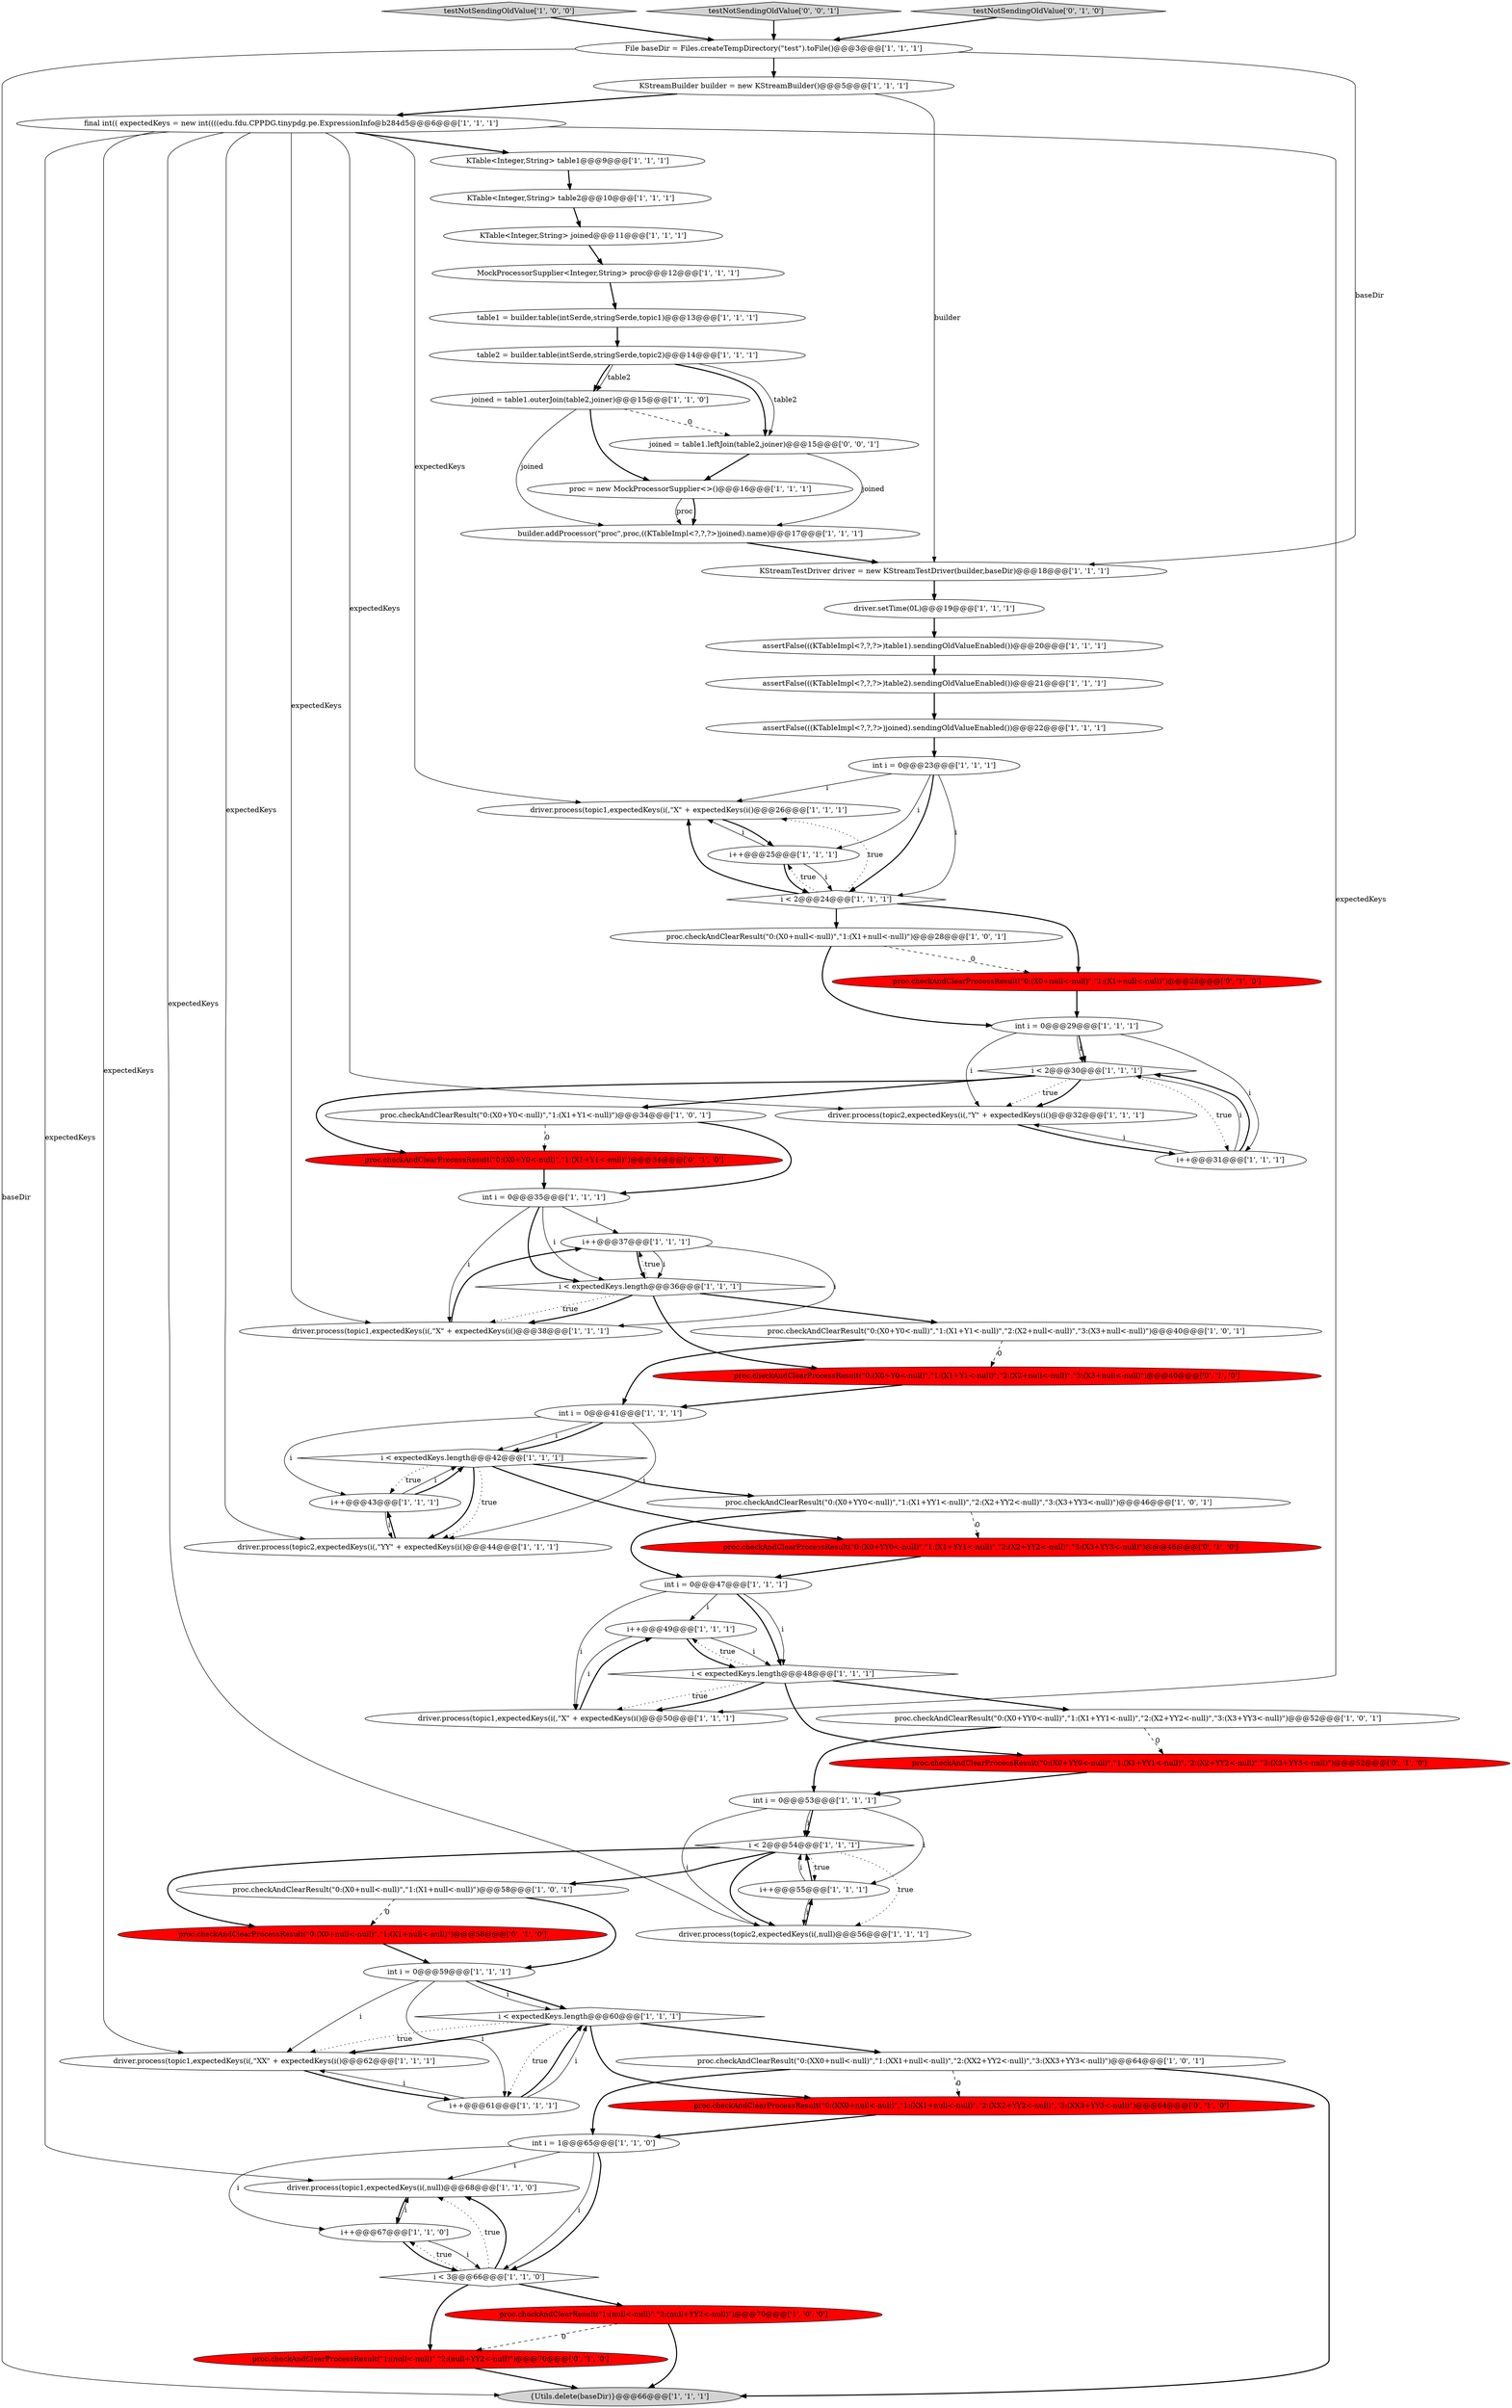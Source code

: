 digraph {
12 [style = filled, label = "assertFalse(((KTableImpl<?,?,?>)joined).sendingOldValueEnabled())@@@22@@@['1', '1', '1']", fillcolor = white, shape = ellipse image = "AAA0AAABBB1BBB"];
7 [style = filled, label = "int i = 0@@@41@@@['1', '1', '1']", fillcolor = white, shape = ellipse image = "AAA0AAABBB1BBB"];
41 [style = filled, label = "int i = 0@@@59@@@['1', '1', '1']", fillcolor = white, shape = ellipse image = "AAA0AAABBB1BBB"];
68 [style = filled, label = "joined = table1.leftJoin(table2,joiner)@@@15@@@['0', '0', '1']", fillcolor = white, shape = ellipse image = "AAA0AAABBB3BBB"];
32 [style = filled, label = "driver.process(topic1,expectedKeys(i(,null)@@@68@@@['1', '1', '0']", fillcolor = white, shape = ellipse image = "AAA0AAABBB1BBB"];
19 [style = filled, label = "proc.checkAndClearResult(\"0:(X0+null<-null)\",\"1:(X1+null<-null)\")@@@58@@@['1', '0', '1']", fillcolor = white, shape = ellipse image = "AAA0AAABBB1BBB"];
37 [style = filled, label = "int i = 0@@@47@@@['1', '1', '1']", fillcolor = white, shape = ellipse image = "AAA0AAABBB1BBB"];
20 [style = filled, label = "testNotSendingOldValue['1', '0', '0']", fillcolor = lightgray, shape = diamond image = "AAA0AAABBB1BBB"];
3 [style = filled, label = "i < expectedKeys.length@@@42@@@['1', '1', '1']", fillcolor = white, shape = diamond image = "AAA0AAABBB1BBB"];
44 [style = filled, label = "i < 2@@@30@@@['1', '1', '1']", fillcolor = white, shape = diamond image = "AAA0AAABBB1BBB"];
64 [style = filled, label = "proc.checkAndClearProcessResult(\"0:(X0+Y0<-null)\",\"1:(X1+Y1<-null)\",\"2:(X2+null<-null)\",\"3:(X3+null<-null)\")@@@40@@@['0', '1', '0']", fillcolor = red, shape = ellipse image = "AAA1AAABBB2BBB"];
10 [style = filled, label = "proc.checkAndClearResult(\"0:(X0+YY0<-null)\",\"1:(X1+YY1<-null)\",\"2:(X2+YY2<-null)\",\"3:(X3+YY3<-null)\")@@@52@@@['1', '0', '1']", fillcolor = white, shape = ellipse image = "AAA0AAABBB1BBB"];
57 [style = filled, label = "proc.checkAndClearResult(\"0:(X0+YY0<-null)\",\"1:(X1+YY1<-null)\",\"2:(X2+YY2<-null)\",\"3:(X3+YY3<-null)\")@@@46@@@['1', '0', '1']", fillcolor = white, shape = ellipse image = "AAA0AAABBB1BBB"];
30 [style = filled, label = "int i = 0@@@29@@@['1', '1', '1']", fillcolor = white, shape = ellipse image = "AAA0AAABBB1BBB"];
34 [style = filled, label = "i++@@@49@@@['1', '1', '1']", fillcolor = white, shape = ellipse image = "AAA0AAABBB1BBB"];
49 [style = filled, label = "proc.checkAndClearResult(\"0:(XX0+null<-null)\",\"1:(XX1+null<-null)\",\"2:(XX2+YY2<-null)\",\"3:(XX3+YY3<-null)\")@@@64@@@['1', '0', '1']", fillcolor = white, shape = ellipse image = "AAA0AAABBB1BBB"];
61 [style = filled, label = "proc.checkAndClearProcessResult(\"0:(X0+null<-null)\",\"1:(X1+null<-null)\")@@@58@@@['0', '1', '0']", fillcolor = red, shape = ellipse image = "AAA1AAABBB2BBB"];
15 [style = filled, label = "int i = 1@@@65@@@['1', '1', '0']", fillcolor = white, shape = ellipse image = "AAA0AAABBB1BBB"];
13 [style = filled, label = "proc.checkAndClearResult(\"0:(X0+Y0<-null)\",\"1:(X1+Y1<-null)\")@@@34@@@['1', '0', '1']", fillcolor = white, shape = ellipse image = "AAA0AAABBB1BBB"];
56 [style = filled, label = "File baseDir = Files.createTempDirectory(\"test\").toFile()@@@3@@@['1', '1', '1']", fillcolor = white, shape = ellipse image = "AAA0AAABBB1BBB"];
36 [style = filled, label = "{Utils.delete(baseDir)}@@@66@@@['1', '1', '1']", fillcolor = lightgray, shape = ellipse image = "AAA0AAABBB1BBB"];
18 [style = filled, label = "int i = 0@@@23@@@['1', '1', '1']", fillcolor = white, shape = ellipse image = "AAA0AAABBB1BBB"];
63 [style = filled, label = "proc.checkAndClearProcessResult(\"0:(X0+YY0<-null)\",\"1:(X1+YY1<-null)\",\"2:(X2+YY2<-null)\",\"3:(X3+YY3<-null)\")@@@46@@@['0', '1', '0']", fillcolor = red, shape = ellipse image = "AAA1AAABBB2BBB"];
26 [style = filled, label = "i++@@@43@@@['1', '1', '1']", fillcolor = white, shape = ellipse image = "AAA0AAABBB1BBB"];
14 [style = filled, label = "i < expectedKeys.length@@@60@@@['1', '1', '1']", fillcolor = white, shape = diamond image = "AAA0AAABBB1BBB"];
33 [style = filled, label = "driver.process(topic2,expectedKeys(i(,\"Y\" + expectedKeys(i()@@@32@@@['1', '1', '1']", fillcolor = white, shape = ellipse image = "AAA0AAABBB1BBB"];
25 [style = filled, label = "joined = table1.outerJoin(table2,joiner)@@@15@@@['1', '1', '0']", fillcolor = white, shape = ellipse image = "AAA0AAABBB1BBB"];
39 [style = filled, label = "KTable<Integer,String> table2@@@10@@@['1', '1', '1']", fillcolor = white, shape = ellipse image = "AAA0AAABBB1BBB"];
46 [style = filled, label = "i++@@@37@@@['1', '1', '1']", fillcolor = white, shape = ellipse image = "AAA0AAABBB1BBB"];
58 [style = filled, label = "driver.process(topic1,expectedKeys(i(,\"X\" + expectedKeys(i()@@@26@@@['1', '1', '1']", fillcolor = white, shape = ellipse image = "AAA0AAABBB1BBB"];
35 [style = filled, label = "i < expectedKeys.length@@@36@@@['1', '1', '1']", fillcolor = white, shape = diamond image = "AAA0AAABBB1BBB"];
50 [style = filled, label = "KTable<Integer,String> table1@@@9@@@['1', '1', '1']", fillcolor = white, shape = ellipse image = "AAA0AAABBB1BBB"];
21 [style = filled, label = "driver.process(topic1,expectedKeys(i(,\"X\" + expectedKeys(i()@@@38@@@['1', '1', '1']", fillcolor = white, shape = ellipse image = "AAA0AAABBB1BBB"];
28 [style = filled, label = "i < expectedKeys.length@@@48@@@['1', '1', '1']", fillcolor = white, shape = diamond image = "AAA0AAABBB1BBB"];
67 [style = filled, label = "proc.checkAndClearProcessResult(\"0:(X0+null<-null)\",\"1:(X1+null<-null)\")@@@28@@@['0', '1', '0']", fillcolor = red, shape = ellipse image = "AAA1AAABBB2BBB"];
22 [style = filled, label = "proc.checkAndClearResult(\"0:(X0+Y0<-null)\",\"1:(X1+Y1<-null)\",\"2:(X2+null<-null)\",\"3:(X3+null<-null)\")@@@40@@@['1', '0', '1']", fillcolor = white, shape = ellipse image = "AAA0AAABBB1BBB"];
24 [style = filled, label = "KTable<Integer,String> joined@@@11@@@['1', '1', '1']", fillcolor = white, shape = ellipse image = "AAA0AAABBB1BBB"];
54 [style = filled, label = "i < 2@@@54@@@['1', '1', '1']", fillcolor = white, shape = diamond image = "AAA0AAABBB1BBB"];
27 [style = filled, label = "i++@@@67@@@['1', '1', '0']", fillcolor = white, shape = ellipse image = "AAA0AAABBB1BBB"];
9 [style = filled, label = "assertFalse(((KTableImpl<?,?,?>)table2).sendingOldValueEnabled())@@@21@@@['1', '1', '1']", fillcolor = white, shape = ellipse image = "AAA0AAABBB1BBB"];
1 [style = filled, label = "driver.setTime(0L)@@@19@@@['1', '1', '1']", fillcolor = white, shape = ellipse image = "AAA0AAABBB1BBB"];
40 [style = filled, label = "i++@@@31@@@['1', '1', '1']", fillcolor = white, shape = ellipse image = "AAA0AAABBB1BBB"];
51 [style = filled, label = "i < 2@@@24@@@['1', '1', '1']", fillcolor = white, shape = diamond image = "AAA0AAABBB1BBB"];
47 [style = filled, label = "i < 3@@@66@@@['1', '1', '0']", fillcolor = white, shape = diamond image = "AAA0AAABBB1BBB"];
6 [style = filled, label = "table1 = builder.table(intSerde,stringSerde,topic1)@@@13@@@['1', '1', '1']", fillcolor = white, shape = ellipse image = "AAA0AAABBB1BBB"];
17 [style = filled, label = "table2 = builder.table(intSerde,stringSerde,topic2)@@@14@@@['1', '1', '1']", fillcolor = white, shape = ellipse image = "AAA0AAABBB1BBB"];
69 [style = filled, label = "testNotSendingOldValue['0', '0', '1']", fillcolor = lightgray, shape = diamond image = "AAA0AAABBB3BBB"];
23 [style = filled, label = "i++@@@55@@@['1', '1', '1']", fillcolor = white, shape = ellipse image = "AAA0AAABBB1BBB"];
38 [style = filled, label = "proc = new MockProcessorSupplier<>()@@@16@@@['1', '1', '1']", fillcolor = white, shape = ellipse image = "AAA0AAABBB1BBB"];
4 [style = filled, label = "KStreamBuilder builder = new KStreamBuilder()@@@5@@@['1', '1', '1']", fillcolor = white, shape = ellipse image = "AAA0AAABBB1BBB"];
11 [style = filled, label = "builder.addProcessor(\"proc\",proc,((KTableImpl<?,?,?>)joined).name)@@@17@@@['1', '1', '1']", fillcolor = white, shape = ellipse image = "AAA0AAABBB1BBB"];
42 [style = filled, label = "driver.process(topic1,expectedKeys(i(,\"XX\" + expectedKeys(i()@@@62@@@['1', '1', '1']", fillcolor = white, shape = ellipse image = "AAA0AAABBB1BBB"];
48 [style = filled, label = "driver.process(topic2,expectedKeys(i(,null)@@@56@@@['1', '1', '1']", fillcolor = white, shape = ellipse image = "AAA0AAABBB1BBB"];
59 [style = filled, label = "proc.checkAndClearProcessResult(\"1:(null<-null)\",\"2:(null+YY2<-null)\")@@@70@@@['0', '1', '0']", fillcolor = red, shape = ellipse image = "AAA1AAABBB2BBB"];
53 [style = filled, label = "int i = 0@@@35@@@['1', '1', '1']", fillcolor = white, shape = ellipse image = "AAA0AAABBB1BBB"];
60 [style = filled, label = "proc.checkAndClearProcessResult(\"0:(X0+Y0<-null)\",\"1:(X1+Y1<-null)\")@@@34@@@['0', '1', '0']", fillcolor = red, shape = ellipse image = "AAA1AAABBB2BBB"];
62 [style = filled, label = "testNotSendingOldValue['0', '1', '0']", fillcolor = lightgray, shape = diamond image = "AAA0AAABBB2BBB"];
65 [style = filled, label = "proc.checkAndClearProcessResult(\"0:(XX0+null<-null)\",\"1:(XX1+null<-null)\",\"2:(XX2+YY2<-null)\",\"3:(XX3+YY3<-null)\")@@@64@@@['0', '1', '0']", fillcolor = red, shape = ellipse image = "AAA1AAABBB2BBB"];
2 [style = filled, label = "i++@@@25@@@['1', '1', '1']", fillcolor = white, shape = ellipse image = "AAA0AAABBB1BBB"];
45 [style = filled, label = "int i = 0@@@53@@@['1', '1', '1']", fillcolor = white, shape = ellipse image = "AAA0AAABBB1BBB"];
66 [style = filled, label = "proc.checkAndClearProcessResult(\"0:(X0+YY0<-null)\",\"1:(X1+YY1<-null)\",\"2:(X2+YY2<-null)\",\"3:(X3+YY3<-null)\")@@@52@@@['0', '1', '0']", fillcolor = red, shape = ellipse image = "AAA1AAABBB2BBB"];
0 [style = filled, label = "assertFalse(((KTableImpl<?,?,?>)table1).sendingOldValueEnabled())@@@20@@@['1', '1', '1']", fillcolor = white, shape = ellipse image = "AAA0AAABBB1BBB"];
16 [style = filled, label = "driver.process(topic1,expectedKeys(i(,\"X\" + expectedKeys(i()@@@50@@@['1', '1', '1']", fillcolor = white, shape = ellipse image = "AAA0AAABBB1BBB"];
52 [style = filled, label = "MockProcessorSupplier<Integer,String> proc@@@12@@@['1', '1', '1']", fillcolor = white, shape = ellipse image = "AAA0AAABBB1BBB"];
8 [style = filled, label = "proc.checkAndClearResult(\"0:(X0+null<-null)\",\"1:(X1+null<-null)\")@@@28@@@['1', '0', '1']", fillcolor = white, shape = ellipse image = "AAA0AAABBB1BBB"];
29 [style = filled, label = "proc.checkAndClearResult(\"1:(null<-null)\",\"2:(null+YY2<-null)\")@@@70@@@['1', '0', '0']", fillcolor = red, shape = ellipse image = "AAA1AAABBB1BBB"];
31 [style = filled, label = "driver.process(topic2,expectedKeys(i(,\"YY\" + expectedKeys(i()@@@44@@@['1', '1', '1']", fillcolor = white, shape = ellipse image = "AAA0AAABBB1BBB"];
43 [style = filled, label = "i++@@@61@@@['1', '1', '1']", fillcolor = white, shape = ellipse image = "AAA0AAABBB1BBB"];
55 [style = filled, label = "KStreamTestDriver driver = new KStreamTestDriver(builder,baseDir)@@@18@@@['1', '1', '1']", fillcolor = white, shape = ellipse image = "AAA0AAABBB1BBB"];
5 [style = filled, label = "final int(( expectedKeys = new int((((edu.fdu.CPPDG.tinypdg.pe.ExpressionInfo@b284d5@@@6@@@['1', '1', '1']", fillcolor = white, shape = ellipse image = "AAA0AAABBB1BBB"];
51->67 [style = bold, label=""];
8->30 [style = bold, label=""];
17->25 [style = bold, label=""];
14->42 [style = dotted, label="true"];
49->65 [style = dashed, label="0"];
37->28 [style = bold, label=""];
7->3 [style = solid, label="i"];
2->51 [style = bold, label=""];
44->33 [style = dotted, label="true"];
5->58 [style = solid, label="expectedKeys"];
28->16 [style = dotted, label="true"];
60->53 [style = bold, label=""];
14->65 [style = bold, label=""];
39->24 [style = bold, label=""];
5->16 [style = solid, label="expectedKeys"];
18->51 [style = solid, label="i"];
51->58 [style = dotted, label="true"];
2->51 [style = solid, label="i"];
54->19 [style = bold, label=""];
18->58 [style = solid, label="i"];
27->47 [style = solid, label="i"];
41->43 [style = solid, label="i"];
5->48 [style = solid, label="expectedKeys"];
21->46 [style = bold, label=""];
26->3 [style = solid, label="i"];
68->11 [style = solid, label="joined"];
2->58 [style = solid, label="i"];
44->40 [style = dotted, label="true"];
10->66 [style = dashed, label="0"];
12->18 [style = bold, label=""];
23->54 [style = solid, label="i"];
40->44 [style = solid, label="i"];
18->2 [style = solid, label="i"];
45->54 [style = solid, label="i"];
37->16 [style = solid, label="i"];
23->48 [style = solid, label="i"];
66->45 [style = bold, label=""];
49->36 [style = bold, label=""];
62->56 [style = bold, label=""];
5->21 [style = solid, label="expectedKeys"];
29->36 [style = bold, label=""];
56->36 [style = solid, label="baseDir"];
38->11 [style = bold, label=""];
7->31 [style = solid, label="i"];
16->34 [style = bold, label=""];
3->26 [style = dotted, label="true"];
58->2 [style = bold, label=""];
17->68 [style = bold, label=""];
15->32 [style = solid, label="i"];
35->21 [style = dotted, label="true"];
30->33 [style = solid, label="i"];
1->0 [style = bold, label=""];
3->63 [style = bold, label=""];
51->58 [style = bold, label=""];
56->55 [style = solid, label="baseDir"];
35->21 [style = bold, label=""];
50->39 [style = bold, label=""];
22->7 [style = bold, label=""];
53->35 [style = bold, label=""];
15->47 [style = solid, label="i"];
19->41 [style = bold, label=""];
15->27 [style = solid, label="i"];
67->30 [style = bold, label=""];
10->45 [style = bold, label=""];
63->37 [style = bold, label=""];
37->28 [style = solid, label="i"];
25->11 [style = solid, label="joined"];
18->51 [style = bold, label=""];
35->46 [style = dotted, label="true"];
34->28 [style = solid, label="i"];
15->47 [style = bold, label=""];
27->47 [style = bold, label=""];
54->61 [style = bold, label=""];
28->34 [style = dotted, label="true"];
53->21 [style = solid, label="i"];
30->44 [style = bold, label=""];
65->15 [style = bold, label=""];
25->38 [style = bold, label=""];
38->11 [style = solid, label="proc"];
6->17 [style = bold, label=""];
41->42 [style = solid, label="i"];
23->54 [style = bold, label=""];
57->37 [style = bold, label=""];
30->40 [style = solid, label="i"];
61->41 [style = bold, label=""];
46->35 [style = solid, label="i"];
13->60 [style = dashed, label="0"];
54->23 [style = dotted, label="true"];
26->3 [style = bold, label=""];
46->21 [style = solid, label="i"];
14->42 [style = bold, label=""];
54->48 [style = dotted, label="true"];
44->33 [style = bold, label=""];
32->27 [style = bold, label=""];
8->67 [style = dashed, label="0"];
22->64 [style = dashed, label="0"];
5->32 [style = solid, label="expectedKeys"];
47->59 [style = bold, label=""];
47->32 [style = dotted, label="true"];
34->28 [style = bold, label=""];
47->29 [style = bold, label=""];
69->56 [style = bold, label=""];
31->26 [style = bold, label=""];
53->35 [style = solid, label="i"];
48->23 [style = bold, label=""];
26->31 [style = solid, label="i"];
47->32 [style = bold, label=""];
30->44 [style = solid, label="i"];
43->14 [style = bold, label=""];
17->68 [style = solid, label="table2"];
51->2 [style = dotted, label="true"];
52->6 [style = bold, label=""];
46->35 [style = bold, label=""];
49->15 [style = bold, label=""];
11->55 [style = bold, label=""];
9->12 [style = bold, label=""];
37->34 [style = solid, label="i"];
51->8 [style = bold, label=""];
4->5 [style = bold, label=""];
43->42 [style = solid, label="i"];
29->59 [style = dashed, label="0"];
41->14 [style = bold, label=""];
40->44 [style = bold, label=""];
53->46 [style = solid, label="i"];
34->16 [style = solid, label="i"];
0->9 [style = bold, label=""];
42->43 [style = bold, label=""];
44->60 [style = bold, label=""];
28->10 [style = bold, label=""];
14->49 [style = bold, label=""];
13->53 [style = bold, label=""];
20->56 [style = bold, label=""];
40->33 [style = solid, label="i"];
3->31 [style = bold, label=""];
17->25 [style = solid, label="table2"];
35->22 [style = bold, label=""];
54->48 [style = bold, label=""];
14->43 [style = dotted, label="true"];
5->33 [style = solid, label="expectedKeys"];
47->27 [style = dotted, label="true"];
68->38 [style = bold, label=""];
28->16 [style = bold, label=""];
5->31 [style = solid, label="expectedKeys"];
7->3 [style = bold, label=""];
41->14 [style = solid, label="i"];
45->54 [style = bold, label=""];
45->48 [style = solid, label="i"];
64->7 [style = bold, label=""];
56->4 [style = bold, label=""];
33->40 [style = bold, label=""];
27->32 [style = solid, label="i"];
57->63 [style = dashed, label="0"];
55->1 [style = bold, label=""];
25->68 [style = dashed, label="0"];
4->55 [style = solid, label="builder"];
5->42 [style = solid, label="expectedKeys"];
59->36 [style = bold, label=""];
3->31 [style = dotted, label="true"];
24->52 [style = bold, label=""];
44->13 [style = bold, label=""];
43->14 [style = solid, label="i"];
3->57 [style = bold, label=""];
19->61 [style = dashed, label="0"];
35->64 [style = bold, label=""];
5->50 [style = bold, label=""];
7->26 [style = solid, label="i"];
45->23 [style = solid, label="i"];
28->66 [style = bold, label=""];
}
